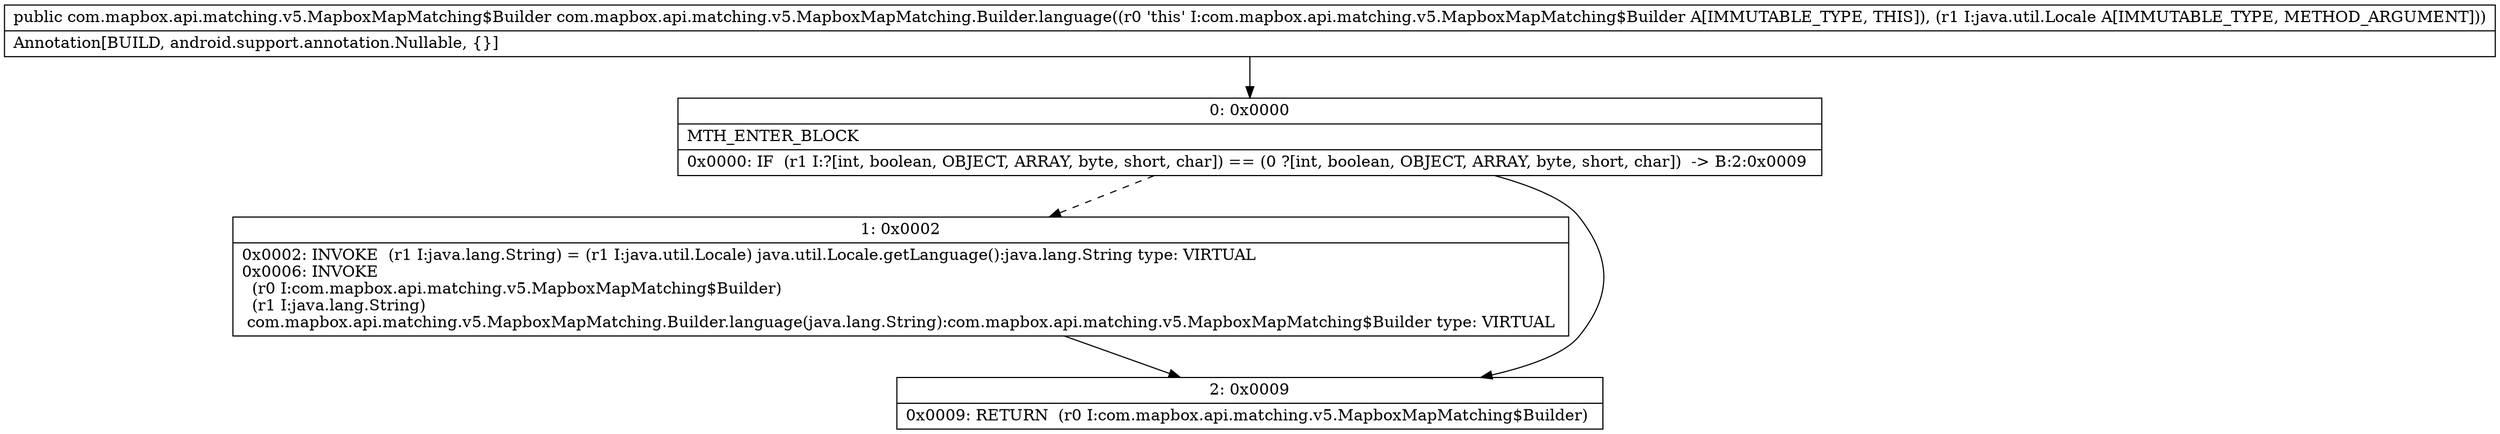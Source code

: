 digraph "CFG forcom.mapbox.api.matching.v5.MapboxMapMatching.Builder.language(Ljava\/util\/Locale;)Lcom\/mapbox\/api\/matching\/v5\/MapboxMapMatching$Builder;" {
Node_0 [shape=record,label="{0\:\ 0x0000|MTH_ENTER_BLOCK\l|0x0000: IF  (r1 I:?[int, boolean, OBJECT, ARRAY, byte, short, char]) == (0 ?[int, boolean, OBJECT, ARRAY, byte, short, char])  \-\> B:2:0x0009 \l}"];
Node_1 [shape=record,label="{1\:\ 0x0002|0x0002: INVOKE  (r1 I:java.lang.String) = (r1 I:java.util.Locale) java.util.Locale.getLanguage():java.lang.String type: VIRTUAL \l0x0006: INVOKE  \l  (r0 I:com.mapbox.api.matching.v5.MapboxMapMatching$Builder)\l  (r1 I:java.lang.String)\l com.mapbox.api.matching.v5.MapboxMapMatching.Builder.language(java.lang.String):com.mapbox.api.matching.v5.MapboxMapMatching$Builder type: VIRTUAL \l}"];
Node_2 [shape=record,label="{2\:\ 0x0009|0x0009: RETURN  (r0 I:com.mapbox.api.matching.v5.MapboxMapMatching$Builder) \l}"];
MethodNode[shape=record,label="{public com.mapbox.api.matching.v5.MapboxMapMatching$Builder com.mapbox.api.matching.v5.MapboxMapMatching.Builder.language((r0 'this' I:com.mapbox.api.matching.v5.MapboxMapMatching$Builder A[IMMUTABLE_TYPE, THIS]), (r1 I:java.util.Locale A[IMMUTABLE_TYPE, METHOD_ARGUMENT]))  | Annotation[BUILD, android.support.annotation.Nullable, \{\}]\l}"];
MethodNode -> Node_0;
Node_0 -> Node_1[style=dashed];
Node_0 -> Node_2;
Node_1 -> Node_2;
}

